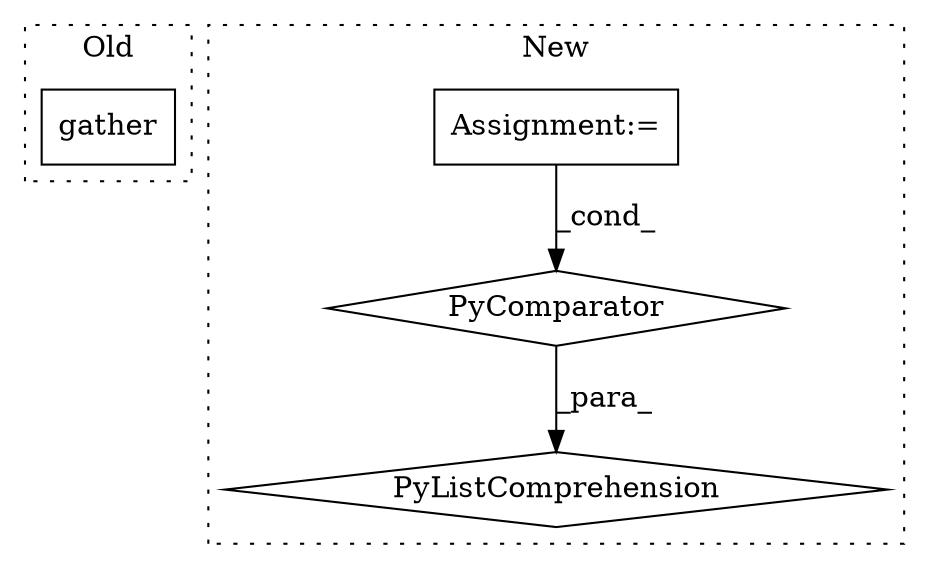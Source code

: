 digraph G {
subgraph cluster0 {
1 [label="gather" a="32" s="15107,15164" l="7,1" shape="box"];
label = "Old";
style="dotted";
}
subgraph cluster1 {
2 [label="PyListComprehension" a="109" s="15448" l="87" shape="diamond"];
3 [label="PyComparator" a="113" s="15507" l="20" shape="diamond"];
4 [label="Assignment:=" a="7" s="15507" l="20" shape="box"];
label = "New";
style="dotted";
}
3 -> 2 [label="_para_"];
4 -> 3 [label="_cond_"];
}